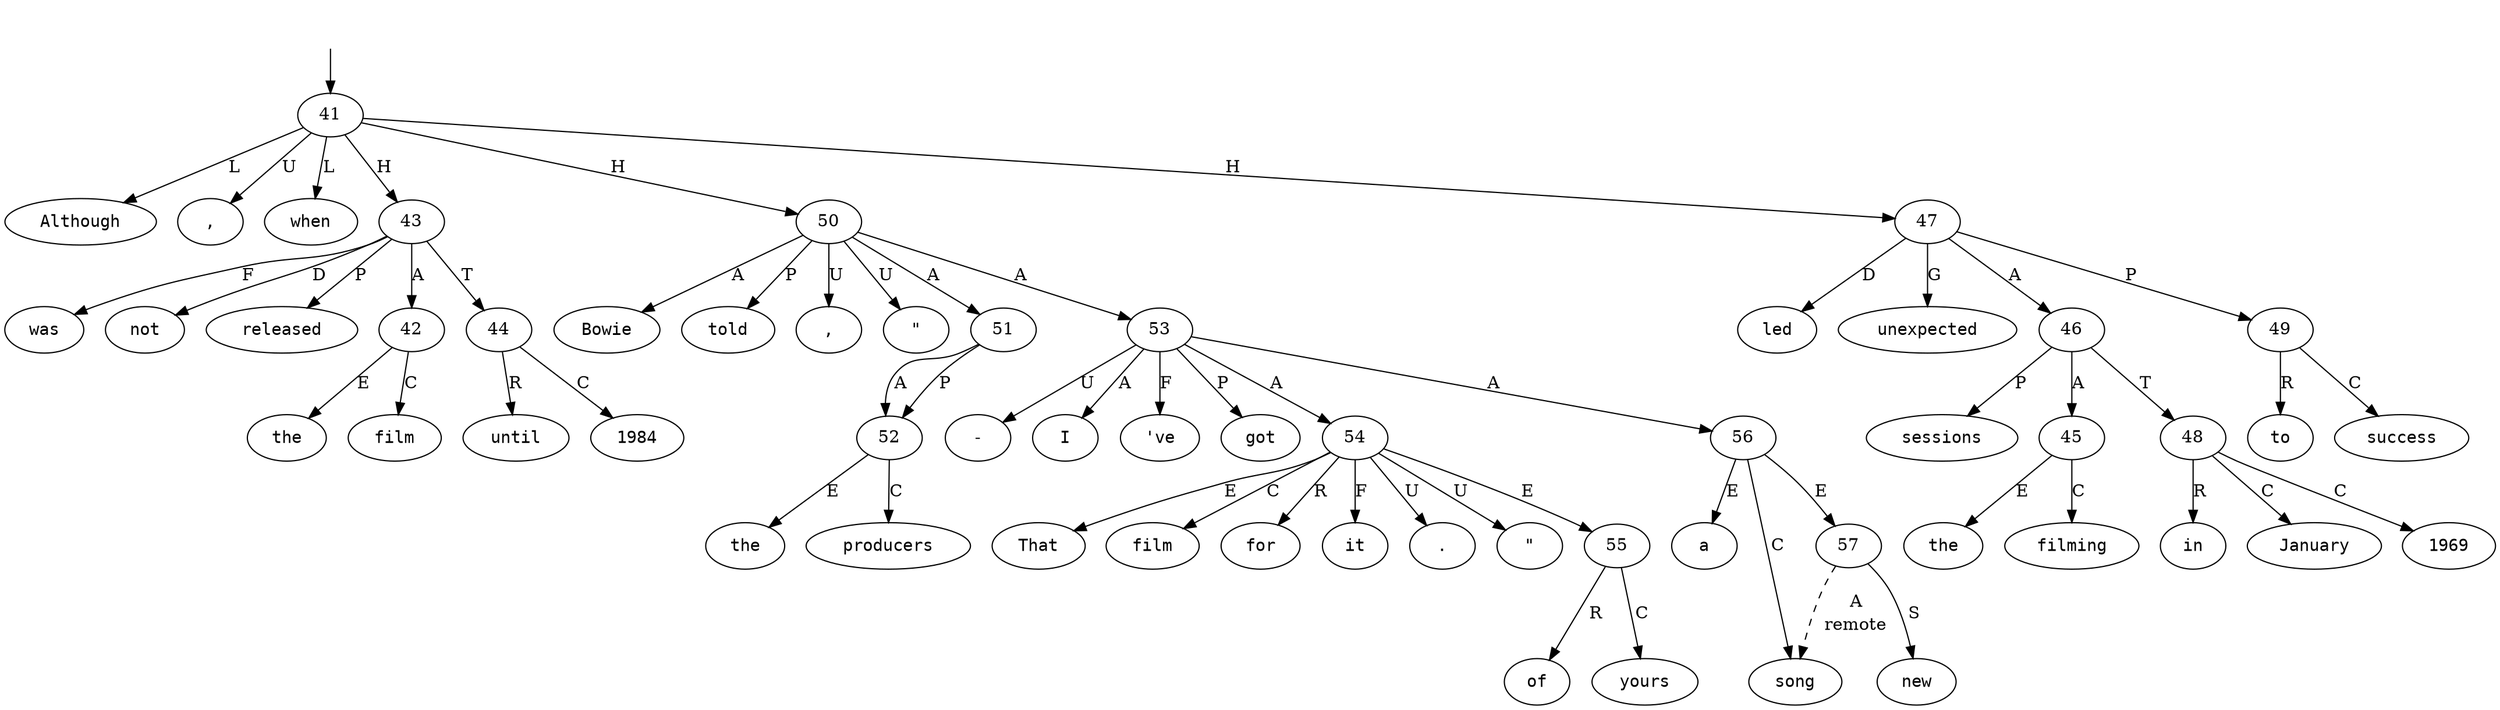 digraph "496003" {
  top [ style=invis ];
  top -> 41;
  0 [ shape=oval, label=<<table align="center" border="0" cellspacing="0"><tr><td colspan="2"><font face="Courier">Although</font></td></tr></table>> ];
  1 [ shape=oval, label=<<table align="center" border="0" cellspacing="0"><tr><td colspan="2"><font face="Courier">the</font></td></tr></table>> ];
  2 [ shape=oval, label=<<table align="center" border="0" cellspacing="0"><tr><td colspan="2"><font face="Courier">film</font></td></tr></table>> ];
  3 [ shape=oval, label=<<table align="center" border="0" cellspacing="0"><tr><td colspan="2"><font face="Courier">was</font></td></tr></table>> ];
  4 [ shape=oval, label=<<table align="center" border="0" cellspacing="0"><tr><td colspan="2"><font face="Courier">not</font></td></tr></table>> ];
  5 [ shape=oval, label=<<table align="center" border="0" cellspacing="0"><tr><td colspan="2"><font face="Courier">released</font></td></tr></table>> ];
  6 [ shape=oval, label=<<table align="center" border="0" cellspacing="0"><tr><td colspan="2"><font face="Courier">until</font></td></tr></table>> ];
  7 [ shape=oval, label=<<table align="center" border="0" cellspacing="0"><tr><td colspan="2"><font face="Courier">1984</font></td></tr></table>> ];
  8 [ shape=oval, label=<<table align="center" border="0" cellspacing="0"><tr><td colspan="2"><font face="Courier">,</font></td></tr></table>> ];
  9 [ shape=oval, label=<<table align="center" border="0" cellspacing="0"><tr><td colspan="2"><font face="Courier">the</font></td></tr></table>> ];
  10 [ shape=oval, label=<<table align="center" border="0" cellspacing="0"><tr><td colspan="2"><font face="Courier">filming</font></td></tr></table>> ];
  11 [ shape=oval, label=<<table align="center" border="0" cellspacing="0"><tr><td colspan="2"><font face="Courier">sessions</font></td></tr></table>> ];
  12 [ shape=oval, label=<<table align="center" border="0" cellspacing="0"><tr><td colspan="2"><font face="Courier">in</font></td></tr></table>> ];
  13 [ shape=oval, label=<<table align="center" border="0" cellspacing="0"><tr><td colspan="2"><font face="Courier">January</font></td></tr></table>> ];
  14 [ shape=oval, label=<<table align="center" border="0" cellspacing="0"><tr><td colspan="2"><font face="Courier">1969</font></td></tr></table>> ];
  15 [ shape=oval, label=<<table align="center" border="0" cellspacing="0"><tr><td colspan="2"><font face="Courier">led</font></td></tr></table>> ];
  16 [ shape=oval, label=<<table align="center" border="0" cellspacing="0"><tr><td colspan="2"><font face="Courier">to</font></td></tr></table>> ];
  17 [ shape=oval, label=<<table align="center" border="0" cellspacing="0"><tr><td colspan="2"><font face="Courier">unexpected</font></td></tr></table>> ];
  18 [ shape=oval, label=<<table align="center" border="0" cellspacing="0"><tr><td colspan="2"><font face="Courier">success</font></td></tr></table>> ];
  19 [ shape=oval, label=<<table align="center" border="0" cellspacing="0"><tr><td colspan="2"><font face="Courier">when</font></td></tr></table>> ];
  20 [ shape=oval, label=<<table align="center" border="0" cellspacing="0"><tr><td colspan="2"><font face="Courier">Bowie</font></td></tr></table>> ];
  21 [ shape=oval, label=<<table align="center" border="0" cellspacing="0"><tr><td colspan="2"><font face="Courier">told</font></td></tr></table>> ];
  22 [ shape=oval, label=<<table align="center" border="0" cellspacing="0"><tr><td colspan="2"><font face="Courier">the</font></td></tr></table>> ];
  23 [ shape=oval, label=<<table align="center" border="0" cellspacing="0"><tr><td colspan="2"><font face="Courier">producers</font></td></tr></table>> ];
  24 [ shape=oval, label=<<table align="center" border="0" cellspacing="0"><tr><td colspan="2"><font face="Courier">,</font></td></tr></table>> ];
  25 [ shape=oval, label=<<table align="center" border="0" cellspacing="0"><tr><td colspan="2"><font face="Courier">&quot;</font></td></tr></table>> ];
  26 [ shape=oval, label=<<table align="center" border="0" cellspacing="0"><tr><td colspan="2"><font face="Courier">That</font></td></tr></table>> ];
  27 [ shape=oval, label=<<table align="center" border="0" cellspacing="0"><tr><td colspan="2"><font face="Courier">film</font></td></tr></table>> ];
  28 [ shape=oval, label=<<table align="center" border="0" cellspacing="0"><tr><td colspan="2"><font face="Courier">of</font></td></tr></table>> ];
  29 [ shape=oval, label=<<table align="center" border="0" cellspacing="0"><tr><td colspan="2"><font face="Courier">yours</font></td></tr></table>> ];
  30 [ shape=oval, label=<<table align="center" border="0" cellspacing="0"><tr><td colspan="2"><font face="Courier">-</font></td></tr></table>> ];
  31 [ shape=oval, label=<<table align="center" border="0" cellspacing="0"><tr><td colspan="2"><font face="Courier">I</font></td></tr></table>> ];
  32 [ shape=oval, label=<<table align="center" border="0" cellspacing="0"><tr><td colspan="2"><font face="Courier">&#x27;ve</font></td></tr></table>> ];
  33 [ shape=oval, label=<<table align="center" border="0" cellspacing="0"><tr><td colspan="2"><font face="Courier">got</font></td></tr></table>> ];
  34 [ shape=oval, label=<<table align="center" border="0" cellspacing="0"><tr><td colspan="2"><font face="Courier">a</font></td></tr></table>> ];
  35 [ shape=oval, label=<<table align="center" border="0" cellspacing="0"><tr><td colspan="2"><font face="Courier">new</font></td></tr></table>> ];
  36 [ shape=oval, label=<<table align="center" border="0" cellspacing="0"><tr><td colspan="2"><font face="Courier">song</font></td></tr></table>> ];
  37 [ shape=oval, label=<<table align="center" border="0" cellspacing="0"><tr><td colspan="2"><font face="Courier">for</font></td></tr></table>> ];
  38 [ shape=oval, label=<<table align="center" border="0" cellspacing="0"><tr><td colspan="2"><font face="Courier">it</font></td></tr></table>> ];
  39 [ shape=oval, label=<<table align="center" border="0" cellspacing="0"><tr><td colspan="2"><font face="Courier">.</font></td></tr></table>> ];
  40 [ shape=oval, label=<<table align="center" border="0" cellspacing="0"><tr><td colspan="2"><font face="Courier">&quot;</font></td></tr></table>> ];
  41 -> 43 [ label="H" ];
  41 -> 19 [ label="L" ];
  41 -> 8 [ label="U" ];
  41 -> 50 [ label="H" ];
  41 -> 0 [ label="L" ];
  41 -> 47 [ label="H" ];
  42 -> 1 [ label="E" ];
  42 -> 2 [ label="C" ];
  43 -> 42 [ label="A" ];
  43 -> 3 [ label="F" ];
  43 -> 44 [ label="T" ];
  43 -> 4 [ label="D" ];
  43 -> 5 [ label="P" ];
  44 -> 6 [ label="R" ];
  44 -> 7 [ label="C" ];
  45 -> 9 [ label="E" ];
  45 -> 10 [ label="C" ];
  46 -> 45 [ label="A" ];
  46 -> 11 [ label="P" ];
  46 -> 48 [ label="T" ];
  47 -> 17 [ label="G" ];
  47 -> 46 [ label="A" ];
  47 -> 15 [ label="D" ];
  47 -> 49 [ label="P" ];
  48 -> 14 [ label="C" ];
  48 -> 13 [ label="C" ];
  48 -> 12 [ label="R" ];
  49 -> 16 [ label="R" ];
  49 -> 18 [ label="C" ];
  50 -> 51 [ label="A" ];
  50 -> 20 [ label="A" ];
  50 -> 21 [ label="P" ];
  50 -> 53 [ label="A" ];
  50 -> 25 [ label="U" ];
  50 -> 24 [ label="U" ];
  51 -> 52 [ label="A" ];
  51 -> 52 [ label="P" ];
  52 -> 22 [ label="E" ];
  52 -> 23 [ label="C" ];
  53 -> 32 [ label="F" ];
  53 -> 33 [ label="P" ];
  53 -> 31 [ label="A" ];
  53 -> 54 [ label="A" ];
  53 -> 30 [ label="U" ];
  53 -> 56 [ label="A" ];
  54 -> 40 [ label="U" ];
  54 -> 27 [ label="C" ];
  54 -> 37 [ label="R" ];
  54 -> 38 [ label="F" ];
  54 -> 26 [ label="E" ];
  54 -> 55 [ label="E" ];
  54 -> 39 [ label="U" ];
  55 -> 28 [ label="R" ];
  55 -> 29 [ label="C" ];
  56 -> 34 [ label="E" ];
  56 -> 36 [ label="C" ];
  56 -> 57 [ label="E" ];
  57 -> 36 [ label=<<table align="center" border="0" cellspacing="0"><tr><td colspan="1">A</td></tr><tr><td>remote</td></tr></table>>, style=dashed ];
  57 -> 35 [ label="S" ];
}

